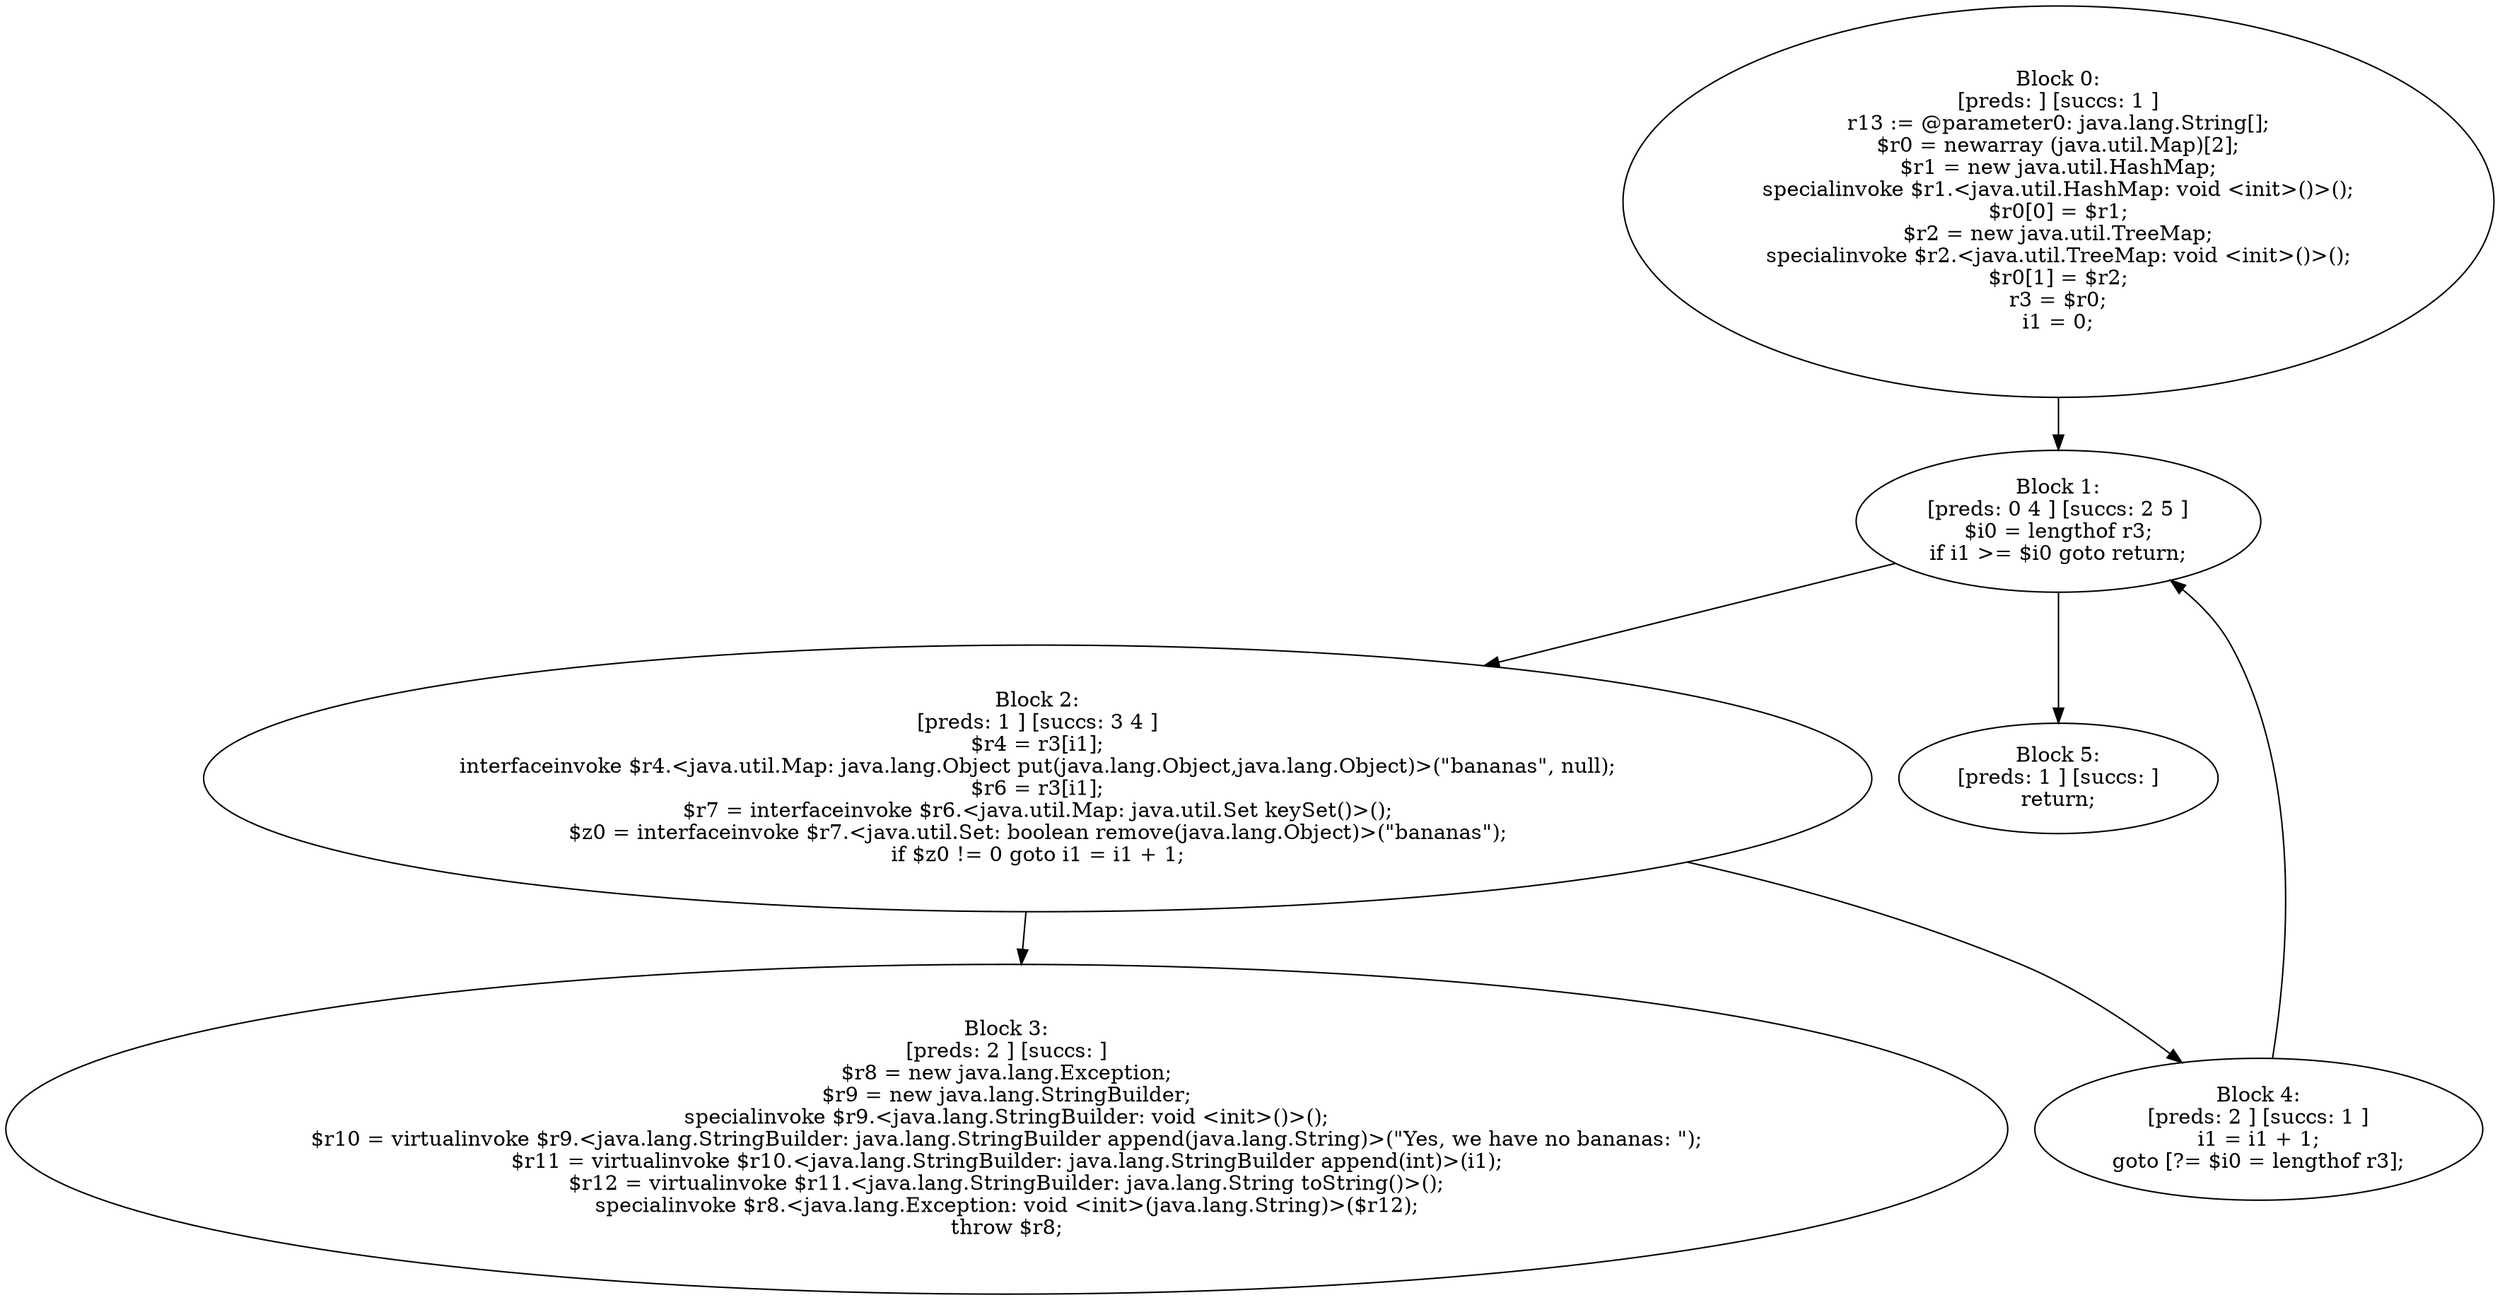 digraph "unitGraph" {
    "Block 0:
[preds: ] [succs: 1 ]
r13 := @parameter0: java.lang.String[];
$r0 = newarray (java.util.Map)[2];
$r1 = new java.util.HashMap;
specialinvoke $r1.<java.util.HashMap: void <init>()>();
$r0[0] = $r1;
$r2 = new java.util.TreeMap;
specialinvoke $r2.<java.util.TreeMap: void <init>()>();
$r0[1] = $r2;
r3 = $r0;
i1 = 0;
"
    "Block 1:
[preds: 0 4 ] [succs: 2 5 ]
$i0 = lengthof r3;
if i1 >= $i0 goto return;
"
    "Block 2:
[preds: 1 ] [succs: 3 4 ]
$r4 = r3[i1];
interfaceinvoke $r4.<java.util.Map: java.lang.Object put(java.lang.Object,java.lang.Object)>(\"bananas\", null);
$r6 = r3[i1];
$r7 = interfaceinvoke $r6.<java.util.Map: java.util.Set keySet()>();
$z0 = interfaceinvoke $r7.<java.util.Set: boolean remove(java.lang.Object)>(\"bananas\");
if $z0 != 0 goto i1 = i1 + 1;
"
    "Block 3:
[preds: 2 ] [succs: ]
$r8 = new java.lang.Exception;
$r9 = new java.lang.StringBuilder;
specialinvoke $r9.<java.lang.StringBuilder: void <init>()>();
$r10 = virtualinvoke $r9.<java.lang.StringBuilder: java.lang.StringBuilder append(java.lang.String)>(\"Yes, we have no bananas: \");
$r11 = virtualinvoke $r10.<java.lang.StringBuilder: java.lang.StringBuilder append(int)>(i1);
$r12 = virtualinvoke $r11.<java.lang.StringBuilder: java.lang.String toString()>();
specialinvoke $r8.<java.lang.Exception: void <init>(java.lang.String)>($r12);
throw $r8;
"
    "Block 4:
[preds: 2 ] [succs: 1 ]
i1 = i1 + 1;
goto [?= $i0 = lengthof r3];
"
    "Block 5:
[preds: 1 ] [succs: ]
return;
"
    "Block 0:
[preds: ] [succs: 1 ]
r13 := @parameter0: java.lang.String[];
$r0 = newarray (java.util.Map)[2];
$r1 = new java.util.HashMap;
specialinvoke $r1.<java.util.HashMap: void <init>()>();
$r0[0] = $r1;
$r2 = new java.util.TreeMap;
specialinvoke $r2.<java.util.TreeMap: void <init>()>();
$r0[1] = $r2;
r3 = $r0;
i1 = 0;
"->"Block 1:
[preds: 0 4 ] [succs: 2 5 ]
$i0 = lengthof r3;
if i1 >= $i0 goto return;
";
    "Block 1:
[preds: 0 4 ] [succs: 2 5 ]
$i0 = lengthof r3;
if i1 >= $i0 goto return;
"->"Block 2:
[preds: 1 ] [succs: 3 4 ]
$r4 = r3[i1];
interfaceinvoke $r4.<java.util.Map: java.lang.Object put(java.lang.Object,java.lang.Object)>(\"bananas\", null);
$r6 = r3[i1];
$r7 = interfaceinvoke $r6.<java.util.Map: java.util.Set keySet()>();
$z0 = interfaceinvoke $r7.<java.util.Set: boolean remove(java.lang.Object)>(\"bananas\");
if $z0 != 0 goto i1 = i1 + 1;
";
    "Block 1:
[preds: 0 4 ] [succs: 2 5 ]
$i0 = lengthof r3;
if i1 >= $i0 goto return;
"->"Block 5:
[preds: 1 ] [succs: ]
return;
";
    "Block 2:
[preds: 1 ] [succs: 3 4 ]
$r4 = r3[i1];
interfaceinvoke $r4.<java.util.Map: java.lang.Object put(java.lang.Object,java.lang.Object)>(\"bananas\", null);
$r6 = r3[i1];
$r7 = interfaceinvoke $r6.<java.util.Map: java.util.Set keySet()>();
$z0 = interfaceinvoke $r7.<java.util.Set: boolean remove(java.lang.Object)>(\"bananas\");
if $z0 != 0 goto i1 = i1 + 1;
"->"Block 3:
[preds: 2 ] [succs: ]
$r8 = new java.lang.Exception;
$r9 = new java.lang.StringBuilder;
specialinvoke $r9.<java.lang.StringBuilder: void <init>()>();
$r10 = virtualinvoke $r9.<java.lang.StringBuilder: java.lang.StringBuilder append(java.lang.String)>(\"Yes, we have no bananas: \");
$r11 = virtualinvoke $r10.<java.lang.StringBuilder: java.lang.StringBuilder append(int)>(i1);
$r12 = virtualinvoke $r11.<java.lang.StringBuilder: java.lang.String toString()>();
specialinvoke $r8.<java.lang.Exception: void <init>(java.lang.String)>($r12);
throw $r8;
";
    "Block 2:
[preds: 1 ] [succs: 3 4 ]
$r4 = r3[i1];
interfaceinvoke $r4.<java.util.Map: java.lang.Object put(java.lang.Object,java.lang.Object)>(\"bananas\", null);
$r6 = r3[i1];
$r7 = interfaceinvoke $r6.<java.util.Map: java.util.Set keySet()>();
$z0 = interfaceinvoke $r7.<java.util.Set: boolean remove(java.lang.Object)>(\"bananas\");
if $z0 != 0 goto i1 = i1 + 1;
"->"Block 4:
[preds: 2 ] [succs: 1 ]
i1 = i1 + 1;
goto [?= $i0 = lengthof r3];
";
    "Block 4:
[preds: 2 ] [succs: 1 ]
i1 = i1 + 1;
goto [?= $i0 = lengthof r3];
"->"Block 1:
[preds: 0 4 ] [succs: 2 5 ]
$i0 = lengthof r3;
if i1 >= $i0 goto return;
";
}
